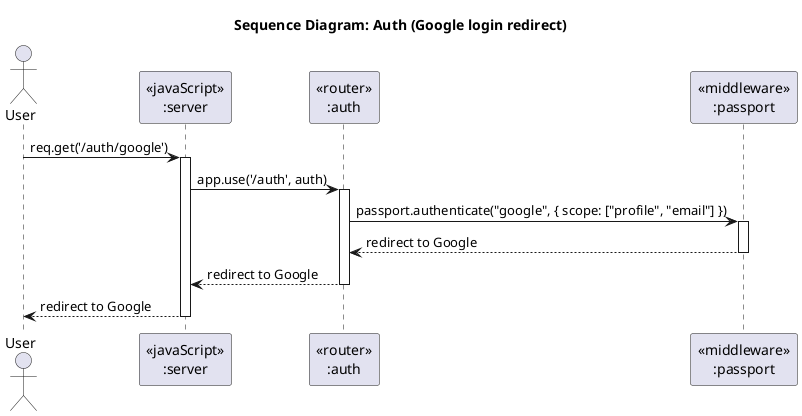 @startuml auth-google-login
title Sequence Diagram: Auth (Google login redirect)

actor "User" as User

participant "<<javaScript>>\n:server" as Server
participant "<<router>>\n:auth" as Router
participant "<<middleware>>\n:passport" as PassportMiddleware

User -> Server : req.get('/auth/google')
activate Server

Server -> Router : app.use('/auth', auth)
activate Router

Router -> PassportMiddleware : passport.authenticate("google", { scope: ["profile", "email"] })
activate PassportMiddleware
PassportMiddleware --> Router : redirect to Google
deactivate PassportMiddleware

Router --> Server : redirect to Google
deactivate Router

Server --> User : redirect to Google
deactivate Server

@enduml